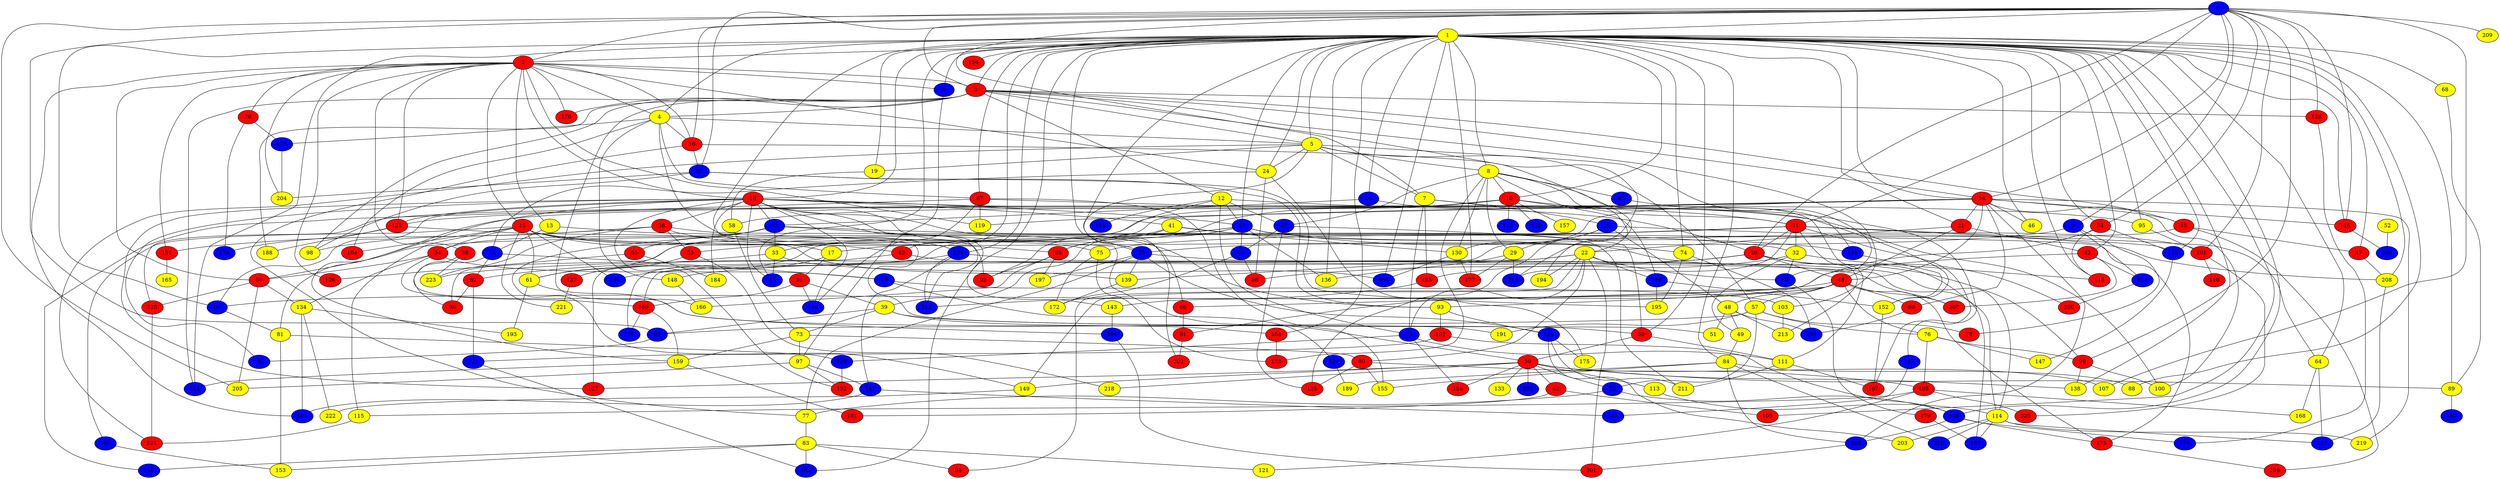 graph {
0 [style = filled fillcolor = blue];
1 [style = filled fillcolor = yellow];
2 [style = filled fillcolor = red];
3 [style = filled fillcolor = red];
4 [style = filled fillcolor = yellow];
5 [style = filled fillcolor = yellow];
6 [style = filled fillcolor = blue];
7 [style = filled fillcolor = yellow];
8 [style = filled fillcolor = yellow];
9 [style = filled fillcolor = blue];
10 [style = filled fillcolor = red];
11 [style = filled fillcolor = red];
12 [style = filled fillcolor = yellow];
13 [style = filled fillcolor = yellow];
14 [style = filled fillcolor = red];
15 [style = filled fillcolor = red];
16 [style = filled fillcolor = red];
17 [style = filled fillcolor = yellow];
18 [style = filled fillcolor = red];
19 [style = filled fillcolor = yellow];
20 [style = filled fillcolor = red];
21 [style = filled fillcolor = red];
22 [style = filled fillcolor = yellow];
23 [style = filled fillcolor = blue];
24 [style = filled fillcolor = yellow];
25 [style = filled fillcolor = blue];
26 [style = filled fillcolor = blue];
27 [style = filled fillcolor = blue];
28 [style = filled fillcolor = blue];
29 [style = filled fillcolor = yellow];
30 [style = filled fillcolor = blue];
31 [style = filled fillcolor = red];
32 [style = filled fillcolor = yellow];
33 [style = filled fillcolor = yellow];
34 [style = filled fillcolor = red];
35 [style = filled fillcolor = blue];
36 [style = filled fillcolor = red];
37 [style = filled fillcolor = blue];
38 [style = filled fillcolor = red];
39 [style = filled fillcolor = yellow];
40 [style = filled fillcolor = blue];
41 [style = filled fillcolor = yellow];
42 [style = filled fillcolor = red];
43 [style = filled fillcolor = red];
44 [style = filled fillcolor = red];
45 [style = filled fillcolor = red];
46 [style = filled fillcolor = yellow];
47 [style = filled fillcolor = red];
48 [style = filled fillcolor = yellow];
49 [style = filled fillcolor = yellow];
50 [style = filled fillcolor = red];
51 [style = filled fillcolor = yellow];
52 [style = filled fillcolor = yellow];
53 [style = filled fillcolor = red];
54 [style = filled fillcolor = red];
55 [style = filled fillcolor = blue];
56 [style = filled fillcolor = red];
57 [style = filled fillcolor = yellow];
58 [style = filled fillcolor = yellow];
59 [style = filled fillcolor = red];
60 [style = filled fillcolor = red];
61 [style = filled fillcolor = yellow];
62 [style = filled fillcolor = red];
63 [style = filled fillcolor = blue];
64 [style = filled fillcolor = yellow];
65 [style = filled fillcolor = red];
66 [style = filled fillcolor = red];
67 [style = filled fillcolor = blue];
68 [style = filled fillcolor = yellow];
69 [style = filled fillcolor = blue];
70 [style = filled fillcolor = red];
71 [style = filled fillcolor = blue];
72 [style = filled fillcolor = blue];
73 [style = filled fillcolor = yellow];
74 [style = filled fillcolor = yellow];
75 [style = filled fillcolor = yellow];
76 [style = filled fillcolor = yellow];
77 [style = filled fillcolor = yellow];
78 [style = filled fillcolor = red];
79 [style = filled fillcolor = blue];
80 [style = filled fillcolor = red];
81 [style = filled fillcolor = yellow];
82 [style = filled fillcolor = red];
83 [style = filled fillcolor = yellow];
84 [style = filled fillcolor = yellow];
85 [style = filled fillcolor = red];
86 [style = filled fillcolor = red];
87 [style = filled fillcolor = red];
88 [style = filled fillcolor = yellow];
89 [style = filled fillcolor = yellow];
90 [style = filled fillcolor = blue];
91 [style = filled fillcolor = red];
92 [style = filled fillcolor = red];
93 [style = filled fillcolor = yellow];
94 [style = filled fillcolor = red];
95 [style = filled fillcolor = yellow];
96 [style = filled fillcolor = red];
97 [style = filled fillcolor = yellow];
98 [style = filled fillcolor = yellow];
99 [style = filled fillcolor = red];
100 [style = filled fillcolor = yellow];
101 [style = filled fillcolor = red];
102 [style = filled fillcolor = red];
103 [style = filled fillcolor = yellow];
104 [style = filled fillcolor = red];
105 [style = filled fillcolor = red];
106 [style = filled fillcolor = blue];
107 [style = filled fillcolor = yellow];
108 [style = filled fillcolor = red];
109 [style = filled fillcolor = blue];
110 [style = filled fillcolor = red];
111 [style = filled fillcolor = yellow];
112 [style = filled fillcolor = blue];
113 [style = filled fillcolor = yellow];
114 [style = filled fillcolor = yellow];
115 [style = filled fillcolor = yellow];
116 [style = filled fillcolor = red];
117 [style = filled fillcolor = blue];
118 [style = filled fillcolor = blue];
119 [style = filled fillcolor = yellow];
120 [style = filled fillcolor = blue];
121 [style = filled fillcolor = yellow];
122 [style = filled fillcolor = blue];
123 [style = filled fillcolor = blue];
124 [style = filled fillcolor = blue];
125 [style = filled fillcolor = red];
126 [style = filled fillcolor = red];
127 [style = filled fillcolor = red];
128 [style = filled fillcolor = red];
129 [style = filled fillcolor = blue];
130 [style = filled fillcolor = yellow];
131 [style = filled fillcolor = blue];
132 [style = filled fillcolor = red];
133 [style = filled fillcolor = yellow];
134 [style = filled fillcolor = yellow];
135 [style = filled fillcolor = red];
136 [style = filled fillcolor = yellow];
137 [style = filled fillcolor = red];
138 [style = filled fillcolor = yellow];
139 [style = filled fillcolor = yellow];
140 [style = filled fillcolor = blue];
141 [style = filled fillcolor = blue];
142 [style = filled fillcolor = blue];
143 [style = filled fillcolor = yellow];
144 [style = filled fillcolor = blue];
145 [style = filled fillcolor = blue];
146 [style = filled fillcolor = red];
147 [style = filled fillcolor = yellow];
148 [style = filled fillcolor = yellow];
149 [style = filled fillcolor = yellow];
150 [style = filled fillcolor = red];
151 [style = filled fillcolor = red];
152 [style = filled fillcolor = yellow];
153 [style = filled fillcolor = yellow];
154 [style = filled fillcolor = red];
155 [style = filled fillcolor = yellow];
156 [style = filled fillcolor = red];
157 [style = filled fillcolor = yellow];
158 [style = filled fillcolor = blue];
159 [style = filled fillcolor = yellow];
160 [style = filled fillcolor = blue];
161 [style = filled fillcolor = blue];
162 [style = filled fillcolor = blue];
163 [style = filled fillcolor = blue];
164 [style = filled fillcolor = red];
165 [style = filled fillcolor = yellow];
166 [style = filled fillcolor = yellow];
167 [style = filled fillcolor = red];
168 [style = filled fillcolor = yellow];
169 [style = filled fillcolor = blue];
170 [style = filled fillcolor = red];
171 [style = filled fillcolor = red];
172 [style = filled fillcolor = yellow];
173 [style = filled fillcolor = red];
174 [style = filled fillcolor = blue];
175 [style = filled fillcolor = yellow];
176 [style = filled fillcolor = blue];
177 [style = filled fillcolor = red];
178 [style = filled fillcolor = blue];
179 [style = filled fillcolor = red];
180 [style = filled fillcolor = blue];
181 [style = filled fillcolor = red];
182 [style = filled fillcolor = blue];
183 [style = filled fillcolor = blue];
184 [style = filled fillcolor = yellow];
185 [style = filled fillcolor = red];
186 [style = filled fillcolor = blue];
187 [style = filled fillcolor = blue];
188 [style = filled fillcolor = yellow];
189 [style = filled fillcolor = yellow];
190 [style = filled fillcolor = blue];
191 [style = filled fillcolor = yellow];
192 [style = filled fillcolor = blue];
193 [style = filled fillcolor = yellow];
194 [style = filled fillcolor = yellow];
195 [style = filled fillcolor = yellow];
196 [style = filled fillcolor = blue];
197 [style = filled fillcolor = yellow];
198 [style = filled fillcolor = blue];
199 [style = filled fillcolor = red];
200 [style = filled fillcolor = red];
201 [style = filled fillcolor = red];
202 [style = filled fillcolor = red];
203 [style = filled fillcolor = yellow];
204 [style = filled fillcolor = yellow];
205 [style = filled fillcolor = yellow];
206 [style = filled fillcolor = blue];
207 [style = filled fillcolor = red];
208 [style = filled fillcolor = yellow];
209 [style = filled fillcolor = yellow];
210 [style = filled fillcolor = blue];
211 [style = filled fillcolor = yellow];
212 [style = filled fillcolor = blue];
213 [style = filled fillcolor = yellow];
214 [style = filled fillcolor = blue];
215 [style = filled fillcolor = red];
216 [style = filled fillcolor = blue];
217 [style = filled fillcolor = blue];
218 [style = filled fillcolor = yellow];
219 [style = filled fillcolor = yellow];
220 [style = filled fillcolor = red];
221 [style = filled fillcolor = yellow];
222 [style = filled fillcolor = yellow];
223 [style = filled fillcolor = yellow];
224 [style = filled fillcolor = red];
0 -- 7;
0 -- 3;
0 -- 2;
0 -- 1;
0 -- 9;
0 -- 11;
0 -- 14;
0 -- 16;
0 -- 20;
0 -- 54;
0 -- 55;
0 -- 90;
0 -- 99;
0 -- 101;
0 -- 107;
0 -- 116;
0 -- 128;
0 -- 205;
0 -- 209;
1 -- 2;
1 -- 3;
1 -- 4;
1 -- 5;
1 -- 6;
1 -- 8;
1 -- 10;
1 -- 14;
1 -- 18;
1 -- 19;
1 -- 21;
1 -- 24;
1 -- 25;
1 -- 26;
1 -- 27;
1 -- 35;
1 -- 42;
1 -- 43;
1 -- 46;
1 -- 47;
1 -- 50;
1 -- 54;
1 -- 63;
1 -- 64;
1 -- 66;
1 -- 68;
1 -- 74;
1 -- 84;
1 -- 87;
1 -- 88;
1 -- 89;
1 -- 92;
1 -- 95;
1 -- 105;
1 -- 106;
1 -- 116;
1 -- 122;
1 -- 136;
1 -- 138;
1 -- 146;
1 -- 156;
1 -- 158;
1 -- 163;
1 -- 164;
1 -- 177;
1 -- 182;
1 -- 208;
1 -- 214;
2 -- 3;
2 -- 4;
2 -- 6;
2 -- 13;
2 -- 15;
2 -- 16;
2 -- 18;
2 -- 24;
2 -- 38;
2 -- 56;
2 -- 70;
2 -- 119;
2 -- 125;
2 -- 126;
2 -- 151;
2 -- 161;
2 -- 170;
2 -- 204;
3 -- 4;
3 -- 5;
3 -- 12;
3 -- 14;
3 -- 45;
3 -- 98;
3 -- 103;
3 -- 128;
3 -- 166;
3 -- 170;
3 -- 188;
3 -- 214;
3 -- 216;
4 -- 5;
4 -- 16;
4 -- 85;
4 -- 87;
4 -- 104;
4 -- 148;
4 -- 176;
5 -- 7;
5 -- 8;
5 -- 19;
5 -- 24;
5 -- 57;
5 -- 69;
5 -- 202;
5 -- 224;
6 -- 97;
7 -- 23;
7 -- 28;
7 -- 117;
7 -- 185;
8 -- 10;
8 -- 11;
8 -- 29;
8 -- 37;
8 -- 67;
8 -- 111;
8 -- 130;
8 -- 173;
8 -- 194;
9 -- 25;
9 -- 78;
9 -- 131;
10 -- 11;
10 -- 58;
10 -- 61;
10 -- 85;
10 -- 112;
10 -- 140;
10 -- 145;
10 -- 157;
10 -- 215;
11 -- 17;
11 -- 20;
11 -- 32;
11 -- 56;
11 -- 64;
11 -- 75;
11 -- 122;
11 -- 167;
11 -- 213;
11 -- 216;
12 -- 23;
12 -- 27;
12 -- 33;
12 -- 37;
12 -- 95;
12 -- 118;
13 -- 51;
13 -- 71;
14 -- 21;
14 -- 44;
14 -- 45;
14 -- 46;
14 -- 60;
14 -- 81;
14 -- 100;
14 -- 116;
14 -- 119;
14 -- 125;
14 -- 130;
14 -- 137;
14 -- 180;
14 -- 219;
15 -- 17;
15 -- 34;
15 -- 43;
15 -- 61;
15 -- 75;
15 -- 99;
15 -- 104;
15 -- 109;
15 -- 115;
15 -- 190;
15 -- 221;
16 -- 22;
16 -- 55;
16 -- 77;
17 -- 31;
17 -- 137;
18 -- 20;
18 -- 25;
18 -- 27;
18 -- 30;
18 -- 35;
18 -- 36;
18 -- 41;
18 -- 63;
18 -- 93;
18 -- 125;
18 -- 127;
18 -- 132;
18 -- 143;
18 -- 144;
18 -- 159;
18 -- 160;
18 -- 184;
18 -- 212;
19 -- 58;
20 -- 44;
20 -- 86;
20 -- 148;
20 -- 183;
20 -- 200;
21 -- 22;
21 -- 42;
21 -- 44;
22 -- 23;
22 -- 69;
22 -- 80;
22 -- 94;
22 -- 140;
22 -- 150;
22 -- 194;
22 -- 201;
22 -- 223;
23 -- 111;
23 -- 120;
23 -- 154;
24 -- 71;
24 -- 86;
24 -- 175;
25 -- 77;
25 -- 114;
25 -- 129;
25 -- 139;
25 -- 197;
26 -- 30;
26 -- 152;
27 -- 39;
27 -- 40;
27 -- 53;
27 -- 85;
27 -- 96;
27 -- 136;
27 -- 142;
27 -- 208;
27 -- 211;
28 -- 29;
28 -- 48;
28 -- 101;
28 -- 135;
29 -- 136;
29 -- 177;
29 -- 216;
30 -- 32;
30 -- 33;
30 -- 34;
30 -- 59;
30 -- 65;
30 -- 149;
31 -- 39;
31 -- 144;
31 -- 150;
32 -- 49;
32 -- 69;
32 -- 146;
32 -- 185;
33 -- 35;
33 -- 82;
33 -- 139;
34 -- 56;
34 -- 79;
34 -- 134;
34 -- 150;
36 -- 53;
36 -- 98;
36 -- 106;
36 -- 151;
36 -- 171;
36 -- 223;
37 -- 40;
37 -- 50;
37 -- 135;
38 -- 191;
38 -- 223;
39 -- 50;
39 -- 73;
39 -- 90;
39 -- 164;
40 -- 86;
40 -- 172;
41 -- 74;
41 -- 92;
41 -- 130;
41 -- 178;
42 -- 131;
42 -- 149;
42 -- 207;
43 -- 127;
43 -- 207;
44 -- 48;
44 -- 57;
44 -- 60;
44 -- 63;
44 -- 66;
44 -- 76;
44 -- 93;
44 -- 143;
44 -- 171;
44 -- 207;
45 -- 47;
45 -- 139;
45 -- 199;
47 -- 208;
48 -- 49;
48 -- 51;
48 -- 196;
48 -- 213;
49 -- 84;
50 -- 59;
50 -- 111;
52 -- 206;
53 -- 61;
53 -- 218;
54 -- 91;
54 -- 122;
54 -- 146;
55 -- 93;
55 -- 98;
55 -- 195;
55 -- 204;
56 -- 134;
56 -- 205;
56 -- 215;
57 -- 72;
57 -- 76;
57 -- 78;
57 -- 90;
57 -- 191;
58 -- 73;
59 -- 62;
59 -- 72;
59 -- 89;
59 -- 107;
59 -- 113;
59 -- 127;
59 -- 133;
59 -- 138;
59 -- 149;
59 -- 154;
59 -- 192;
59 -- 218;
60 -- 196;
61 -- 186;
61 -- 193;
62 -- 105;
62 -- 181;
63 -- 81;
64 -- 168;
64 -- 217;
65 -- 126;
65 -- 184;
66 -- 91;
67 -- 142;
68 -- 89;
69 -- 179;
70 -- 174;
70 -- 176;
71 -- 79;
71 -- 82;
71 -- 96;
72 -- 77;
72 -- 158;
73 -- 80;
73 -- 97;
73 -- 159;
74 -- 195;
74 -- 196;
75 -- 172;
75 -- 173;
76 -- 99;
76 -- 108;
76 -- 147;
77 -- 83;
79 -- 103;
79 -- 124;
80 -- 108;
80 -- 135;
80 -- 155;
81 -- 120;
81 -- 153;
82 -- 96;
82 -- 123;
83 -- 94;
83 -- 121;
83 -- 153;
83 -- 169;
83 -- 182;
84 -- 88;
84 -- 155;
84 -- 180;
84 -- 189;
84 -- 210;
85 -- 92;
85 -- 166;
85 -- 197;
87 -- 100;
87 -- 119;
87 -- 144;
87 -- 155;
87 -- 169;
89 -- 187;
90 -- 160;
91 -- 202;
93 -- 102;
93 -- 129;
95 -- 101;
97 -- 132;
97 -- 141;
97 -- 205;
99 -- 100;
99 -- 138;
101 -- 110;
101 -- 220;
102 -- 123;
102 -- 158;
103 -- 213;
106 -- 114;
106 -- 141;
106 -- 190;
106 -- 212;
108 -- 115;
108 -- 121;
108 -- 168;
108 -- 220;
109 -- 153;
111 -- 167;
111 -- 211;
113 -- 114;
114 -- 183;
114 -- 203;
114 -- 210;
114 -- 217;
114 -- 219;
115 -- 224;
116 -- 206;
117 -- 162;
120 -- 132;
122 -- 147;
123 -- 182;
124 -- 189;
125 -- 163;
125 -- 174;
125 -- 188;
128 -- 198;
129 -- 175;
129 -- 203;
129 -- 211;
130 -- 163;
130 -- 177;
131 -- 200;
134 -- 161;
134 -- 193;
134 -- 222;
137 -- 221;
139 -- 172;
140 -- 152;
140 -- 195;
141 -- 161;
141 -- 162;
142 -- 152;
143 -- 186;
148 -- 166;
149 -- 222;
150 -- 159;
150 -- 178;
151 -- 165;
152 -- 167;
158 -- 171;
158 -- 180;
158 -- 198;
159 -- 181;
159 -- 214;
164 -- 173;
171 -- 199;
176 -- 204;
179 -- 183;
180 -- 201;
185 -- 212;
186 -- 201;
208 -- 217;
215 -- 224;
}
